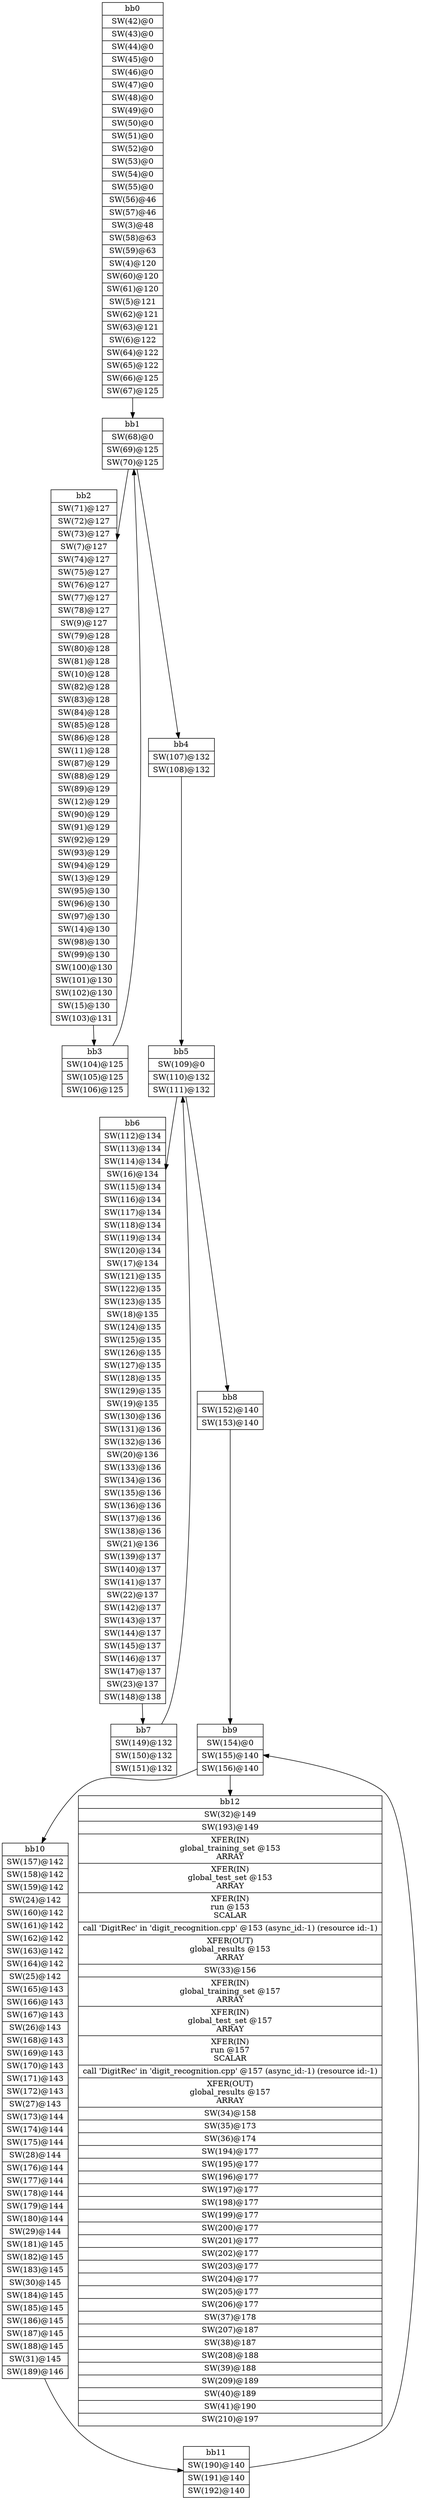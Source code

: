 digraph CDFG {
node [shape=record];
bb0 [shape=record, label = "{bb0|<x0x3ad8720>SW(42)@0\n|<x0x3ad8b10>SW(43)@0\n|<x0x3ad8bd0>SW(44)@0\n|<x0x3ad9310>SW(45)@0\n|<x0x3ad94b0>SW(46)@0\n|<x0x3ad9650>SW(47)@0\n|<x0x3ad9780>SW(48)@0\n|<x0x3ad9900>SW(49)@0\n|<x0x3ad9aa0>SW(50)@0\n|<x0x3ad9bd0>SW(51)@0\n|<x0x3ad9d50>SW(52)@0\n|<x0x3ad9ef0>SW(53)@0\n|<x0x3ada020>SW(54)@0\n|<x0x3ada130>SW(55)@0\n|<x0x3ada260>SW(56)@46\n|<x0x3ada4d0>SW(57)@46\n|<x0x302d610>SW(3)@48\n|<x0x3ada660>SW(58)@63\n|<x0x3ada7e0>SW(59)@63\n|<x0x302d890>SW(4)@120\n|<x0x3ada9b0>SW(60)@120\n|<x0x3adabf0>SW(61)@120\n|<x0x302da90>SW(5)@121\n|<x0x3adad80>SW(62)@121\n|<x0x3adaf00>SW(63)@121\n|<x0x302dc00>SW(6)@122\n|<x0x3adb0d0>SW(64)@122\n|<x0x3add670>SW(65)@122\n|<x0x3add760>SW(66)@125\n|<x0x3add910>SW(67)@125\n}"];
bb1 [shape=record, label = "{bb1|<x0x3addc40>SW(68)@0\n|<x0x3addd70>SW(69)@125\n|<x0x3addf10>SW(70)@125\n}"];
bb2 [shape=record, label = "{bb2|<x0x3ade2c0>SW(71)@127\n|<x0x3ade420>SW(72)@127\n|<x0x3ade5c0>SW(73)@127\n|<x0x302dec0>SW(7)@127\n|<x0x3adb410>SW(74)@127\n|<x0x3adb580>SW(75)@127\n|<x0x3adb7b0>SW(76)@127\n|<x0x3adb920>SW(77)@127\n|<x0x3adbba0>SW(78)@127\n|<x0x302e280>SW(9)@127\n|<x0x3adbd70>SW(79)@128\n|<x0x3adbf90>SW(80)@128\n|<x0x3adc130>SW(81)@128\n|<x0x302e460>SW(10)@128\n|<x0x3adc300>SW(82)@128\n|<x0x3adc530>SW(83)@128\n|<x0x3adc6a0>SW(84)@128\n|<x0x3adc8d0>SW(85)@128\n|<x0x3adcab0>SW(86)@128\n|<x0x3acf900>SW(11)@128\n|<x0x3adcd00>SW(87)@129\n|<x0x3adcea0>SW(88)@129\n|<x0x3add020>SW(89)@129\n|<x0x3acfae0>SW(12)@129\n|<x0x3add2a0>SW(90)@129\n|<x0x3ae0bb0>SW(91)@129\n|<x0x3ae0d50>SW(92)@129\n|<x0x3ae0ef0>SW(93)@129\n|<x0x3ae1090>SW(94)@129\n|<x0x3acfd40>SW(13)@129\n|<x0x3ae1260>SW(95)@130\n|<x0x3ae1400>SW(96)@130\n|<x0x3ae15a0>SW(97)@130\n|<x0x3acff20>SW(14)@130\n|<x0x3ae1820>SW(98)@130\n|<x0x3ae1990>SW(99)@130\n|<x0x3ae1b30>SW(100)@130\n|<x0x3ae1cd0>SW(101)@130\n|<x0x3ae2190>SW(102)@130\n|<x0x3ad0170>SW(15)@130\n|<x0x3ae2330>SW(103)@131\n}"];
bb3 [shape=record, label = "{bb3|<x0x3ae25c0>SW(104)@125\n|<x0x3ae27f0>SW(105)@125\n|<x0x3ae2950>SW(106)@125\n}"];
bb4 [shape=record, label = "{bb4|<x0x3ae2d30>SW(107)@132\n|<x0x3ae2df0>SW(108)@132\n}"];
bb5 [shape=record, label = "{bb5|<x0x3ae30e0>SW(109)@0\n|<x0x3ae3280>SW(110)@132\n|<x0x3adeb40>SW(111)@132\n}"];
bb6 [shape=record, label = "{bb6|<x0x3adeed0>SW(112)@134\n|<x0x3adf070>SW(113)@134\n|<x0x3adf2b0>SW(114)@134\n|<x0x3ad0620>SW(16)@134\n|<x0x3adf480>SW(115)@134\n|<x0x3adf6c0>SW(116)@134\n|<x0x3adf830>SW(117)@134\n|<x0x3adf9d0>SW(118)@134\n|<x0x3adfb70>SW(119)@134\n|<x0x3adfd10>SW(120)@134\n|<x0x3ad0790>SW(17)@134\n|<x0x3adfee0>SW(121)@135\n|<x0x3ae0080>SW(122)@135\n|<x0x3ae0220>SW(123)@135\n|<x0x3ad09e0>SW(18)@135\n|<x0x3ae04a0>SW(124)@135\n|<x0x3ae0640>SW(125)@135\n|<x0x3ae07c0>SW(126)@135\n|<x0x3ae09f0>SW(127)@135\n|<x0x3ae5920>SW(128)@135\n|<x0x3ae5b00>SW(129)@135\n|<x0x3ad0b10>SW(19)@135\n|<x0x3ae5cb0>SW(130)@136\n|<x0x3ae5e50>SW(131)@136\n|<x0x3ae5ff0>SW(132)@136\n|<x0x3ad0c60>SW(20)@136\n|<x0x3ae61c0>SW(133)@136\n|<x0x3ae6360>SW(134)@136\n|<x0x3ae6450>SW(135)@136\n|<x0x3ae6540>SW(136)@136\n|<x0x3ae66e0>SW(137)@136\n|<x0x3ae6880>SW(138)@136\n|<x0x3ad0df0>SW(21)@136\n|<x0x3ae3710>SW(139)@137\n|<x0x3ae3870>SW(140)@137\n|<x0x3ae3ac0>SW(141)@137\n|<x0x3ad0f40>SW(22)@137\n|<x0x3ae3c70>SW(142)@137\n|<x0x3ae3eb0>SW(143)@137\n|<x0x3ae4050>SW(144)@137\n|<x0x3ae4270>SW(145)@137\n|<x0x3ae4410>SW(146)@137\n|<x0x3ae4590>SW(147)@137\n|<x0x3ad1190>SW(23)@137\n|<x0x3ae4760>SW(148)@138\n}"];
bb7 [shape=record, label = "{bb7|<x0x3ae4a50>SW(149)@132\n|<x0x3ae4bf0>SW(150)@132\n|<x0x3ae4d90>SW(151)@132\n}"];
bb8 [shape=record, label = "{bb8|<x0x3ae2be0>SW(152)@140\n|<x0x3ae5420>SW(153)@140\n}"];
bb9 [shape=record, label = "{bb9|<x0x3ae9130>SW(154)@0\n|<x0x3ae9240>SW(155)@140\n|<x0x3ae93e0>SW(156)@140\n}"];
bb10 [shape=record, label = "{bb10|<x0x3ae96d0>SW(157)@142\n|<x0x3ae9870>SW(158)@142\n|<x0x3ae9a10>SW(159)@142\n|<x0x3ad1560>SW(24)@142\n|<x0x3ae9c90>SW(160)@142\n|<x0x3ae9e00>SW(161)@142\n|<x0x3ae9fa0>SW(162)@142\n|<x0x3aea140>SW(163)@142\n|<x0x3aea600>SW(164)@142\n|<x0x3ad3f00>SW(25)@142\n|<x0x3aea7d0>SW(165)@143\n|<x0x3aea950>SW(166)@143\n|<x0x3aeaac0>SW(167)@143\n|<x0x3ad4040>SW(26)@143\n|<x0x3aeac90>SW(168)@143\n|<x0x3aeae30>SW(169)@143\n|<x0x3aeafd0>SW(170)@143\n|<x0x3aeb170>SW(171)@143\n|<x0x3aeb230>SW(172)@143\n|<x0x3ad4270>SW(27)@143\n|<x0x3aeb400>SW(173)@144\n|<x0x3aeb640>SW(174)@144\n|<x0x3aeb810>SW(175)@144\n|<x0x3ad4350>SW(28)@144\n|<x0x3ae6f90>SW(176)@144\n|<x0x3ae71c0>SW(177)@144\n|<x0x3ae7360>SW(178)@144\n|<x0x3ae7580>SW(179)@144\n|<x0x3ae8b30>SW(180)@144\n|<x0x3ad4620>SW(29)@144\n|<x0x3ae8ce0>SW(181)@145\n|<x0x3ae7680>SW(182)@145\n|<x0x3ae77e0>SW(183)@145\n|<x0x3ad46c0>SW(30)@145\n|<x0x3ae7990>SW(184)@145\n|<x0x3ae7b30>SW(185)@145\n|<x0x3ae7cd0>SW(186)@145\n|<x0x3ae7e70>SW(187)@145\n|<x0x3ae8010>SW(188)@145\n|<x0x3ad49d0>SW(31)@145\n|<x0x3ae8280>SW(189)@146\n}"];
bb11 [shape=record, label = "{bb11|<x0x3ae8540>SW(190)@140\n|<x0x3ae86e0>SW(191)@140\n|<x0x3ae8950>SW(192)@140\n}"];
bb12 [shape=record, label = "{bb12|<x0x3ad4bd0>SW(32)@149\n|<x0x3aee1d0>SW(193)@149\n|<x0x3aed1a0>XFER(IN)\nglobal_training_set @153\nARRAY\n|<x0x3aed240>XFER(IN)\nglobal_test_set @153\nARRAY\n|<x0x3aef7b0>XFER(IN)\nrun @153\nSCALAR\n|<x0x3029e80>call 'DigitRec' in 'digit_recognition.cpp' @153 (async_id:-1) (resource id:-1)\n|<x0x3aef690>XFER(OUT)\nglobal_results @153\nARRAY\n|<x0x3ad1e10>SW(33)@156\n|<x0x3aef8d0>XFER(IN)\nglobal_training_set @157\nARRAY\n|<x0x3aef9f0>XFER(IN)\nglobal_test_set @157\nARRAY\n|<x0x3aefc30>XFER(IN)\nrun @157\nSCALAR\n|<x0x302ba00>call 'DigitRec' in 'digit_recognition.cpp' @157 (async_id:-1) (resource id:-1)\n|<x0x3aefb10>XFER(OUT)\nglobal_results @157\nARRAY\n|<x0x3ad2490>SW(34)@158\n|<x0x3ad26d0>SW(35)@173\n|<x0x3ad27e0>SW(36)@174\n|<x0x3aee490>SW(194)@177\n|<x0x3aee630>SW(195)@177\n|<x0x3aee7d0>SW(196)@177\n|<x0x3aee970>SW(197)@177\n|<x0x3aeeb10>SW(198)@177\n|<x0x3aeebd0>SW(199)@177\n|<x0x3aeed70>SW(200)@177\n|<x0x3aeefe0>SW(201)@177\n|<x0x3aef180>SW(202)@177\n|<x0x3aebe50>SW(203)@177\n|<x0x3aec0c0>SW(204)@177\n|<x0x3aec260>SW(205)@177\n|<x0x3aec480>SW(206)@177\n|<x0x3ad2e90>SW(37)@178\n|<x0x3aeda50>SW(207)@187\n|<x0x3ad3060>SW(38)@187\n|<x0x3aedca0>SW(208)@188\n|<x0x3ad3320>SW(39)@188\n|<x0x3aec5a0>SW(209)@189\n|<x0x3ad3470>SW(40)@189\n|<x0x3ad3620>SW(41)@190\n|<x0x3aec780>SW(210)@197\n}"];
bb0 -> bb1
bb1 -> bb2
bb1 -> bb4
bb2 -> bb3
bb3 -> bb1
bb4 -> bb5
bb5 -> bb6
bb5 -> bb8
bb6 -> bb7
bb7 -> bb5
bb8 -> bb9
bb9 -> bb10
bb9 -> bb12
bb10 -> bb11
bb11 -> bb9
}

